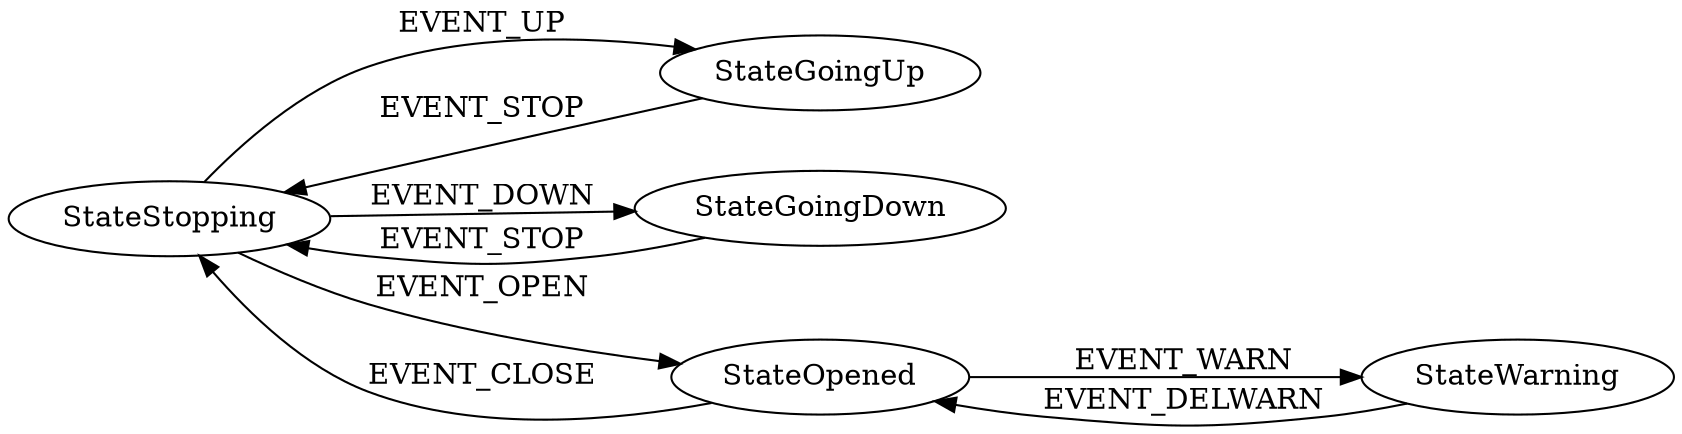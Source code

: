 digraph G {
  rankdir=LR;
  StateStopping[];
  StateGoingUp[];
  StateGoingDown[];
  StateOpened[];
  StateWarning[];
  StateStopping -> StateGoingUp[label="EVENT_UP"];
  StateStopping -> StateGoingDown[label="EVENT_DOWN"];
  StateStopping -> StateOpened[label="EVENT_OPEN"];
  StateGoingUp -> StateStopping[label="EVENT_STOP"];
  StateGoingDown -> StateStopping[label="EVENT_STOP"];
  StateOpened -> StateStopping[label="EVENT_CLOSE"];
  StateOpened -> StateWarning[label="EVENT_WARN"];
  StateWarning -> StateOpened[label="EVENT_DELWARN"];
}